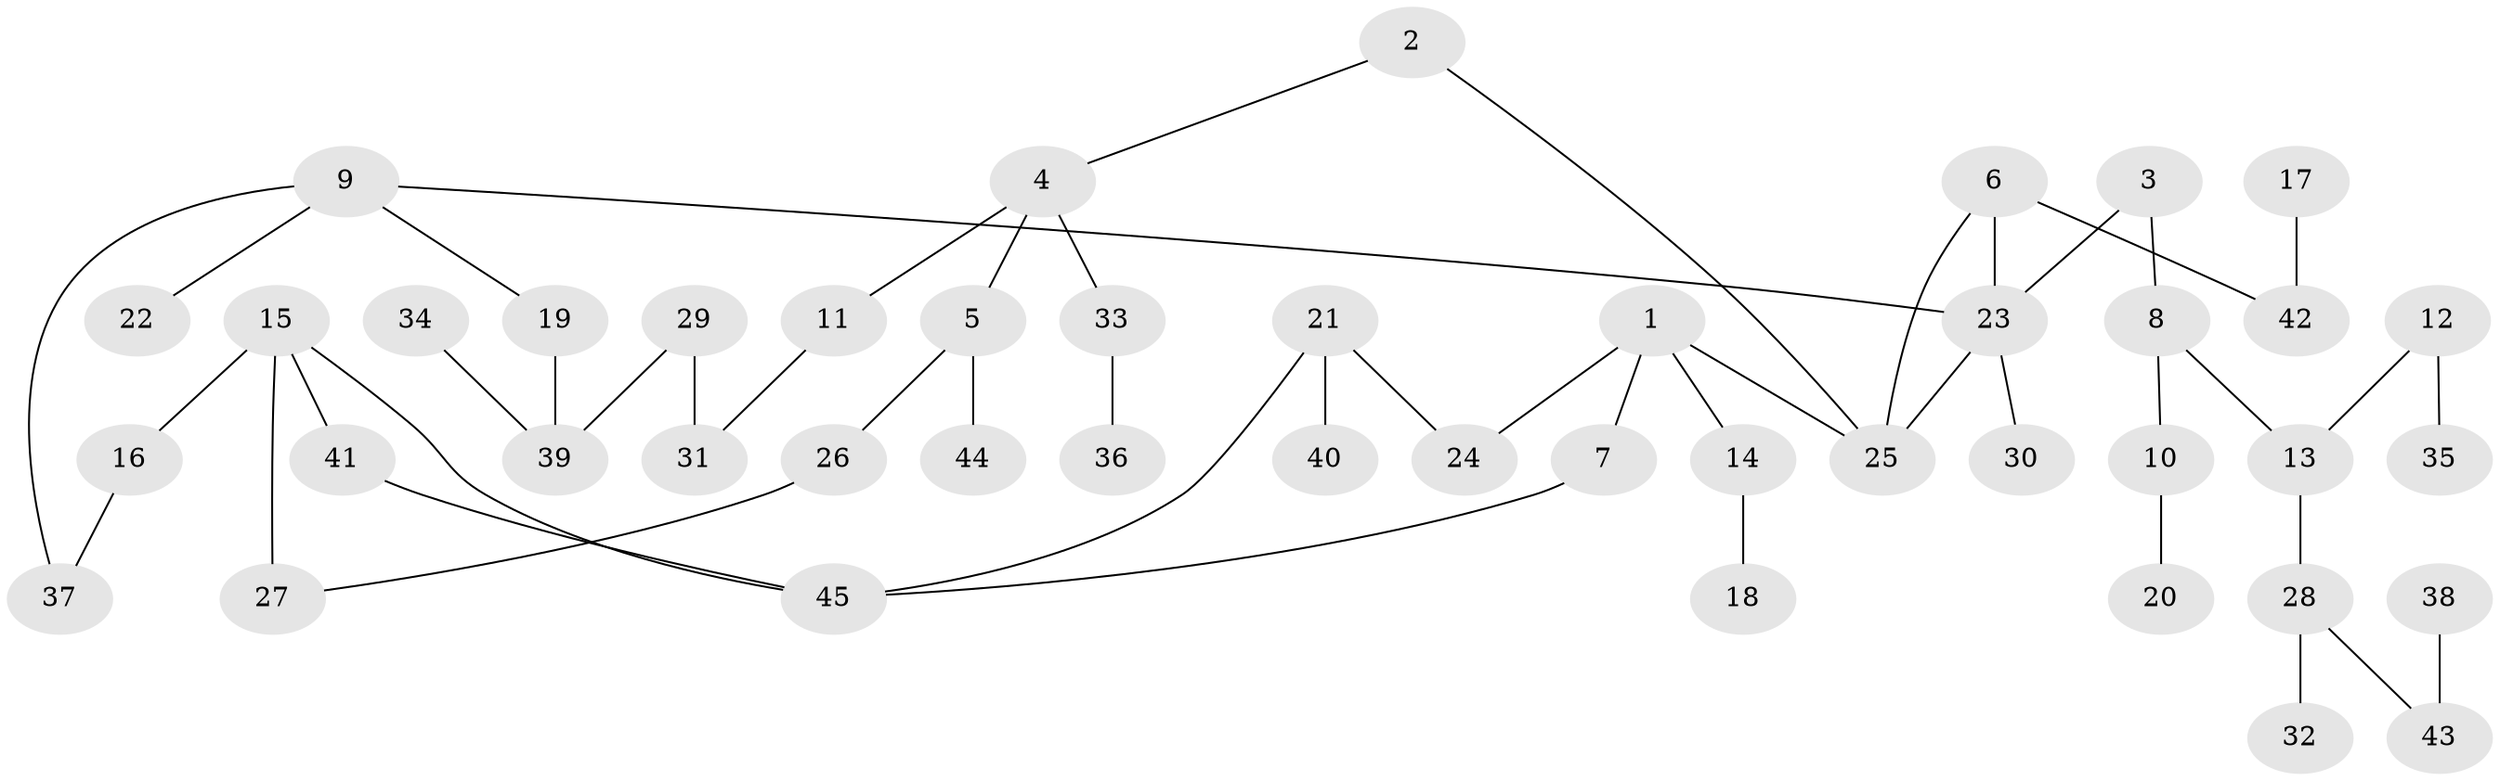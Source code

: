 // original degree distribution, {6: 0.015873015873015872, 5: 0.031746031746031744, 4: 0.1111111111111111, 2: 0.23809523809523808, 3: 0.19047619047619047, 1: 0.4126984126984127}
// Generated by graph-tools (version 1.1) at 2025/36/03/04/25 23:36:00]
// undirected, 45 vertices, 50 edges
graph export_dot {
  node [color=gray90,style=filled];
  1;
  2;
  3;
  4;
  5;
  6;
  7;
  8;
  9;
  10;
  11;
  12;
  13;
  14;
  15;
  16;
  17;
  18;
  19;
  20;
  21;
  22;
  23;
  24;
  25;
  26;
  27;
  28;
  29;
  30;
  31;
  32;
  33;
  34;
  35;
  36;
  37;
  38;
  39;
  40;
  41;
  42;
  43;
  44;
  45;
  1 -- 7 [weight=1.0];
  1 -- 14 [weight=1.0];
  1 -- 24 [weight=1.0];
  1 -- 25 [weight=1.0];
  2 -- 4 [weight=1.0];
  2 -- 25 [weight=1.0];
  3 -- 8 [weight=1.0];
  3 -- 23 [weight=1.0];
  4 -- 5 [weight=1.0];
  4 -- 11 [weight=1.0];
  4 -- 33 [weight=1.0];
  5 -- 26 [weight=1.0];
  5 -- 44 [weight=1.0];
  6 -- 23 [weight=1.0];
  6 -- 25 [weight=1.0];
  6 -- 42 [weight=1.0];
  7 -- 45 [weight=1.0];
  8 -- 10 [weight=1.0];
  8 -- 13 [weight=1.0];
  9 -- 19 [weight=1.0];
  9 -- 22 [weight=1.0];
  9 -- 23 [weight=1.0];
  9 -- 37 [weight=1.0];
  10 -- 20 [weight=1.0];
  11 -- 31 [weight=1.0];
  12 -- 13 [weight=1.0];
  12 -- 35 [weight=1.0];
  13 -- 28 [weight=1.0];
  14 -- 18 [weight=1.0];
  15 -- 16 [weight=1.0];
  15 -- 27 [weight=1.0];
  15 -- 41 [weight=1.0];
  15 -- 45 [weight=1.0];
  16 -- 37 [weight=1.0];
  17 -- 42 [weight=1.0];
  19 -- 39 [weight=1.0];
  21 -- 24 [weight=1.0];
  21 -- 40 [weight=1.0];
  21 -- 45 [weight=1.0];
  23 -- 25 [weight=1.0];
  23 -- 30 [weight=1.0];
  26 -- 27 [weight=1.0];
  28 -- 32 [weight=1.0];
  28 -- 43 [weight=1.0];
  29 -- 31 [weight=1.0];
  29 -- 39 [weight=1.0];
  33 -- 36 [weight=1.0];
  34 -- 39 [weight=1.0];
  38 -- 43 [weight=1.0];
  41 -- 45 [weight=1.0];
}
